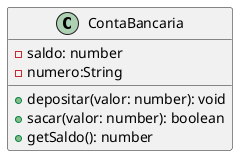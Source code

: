 @startuml

class ContaBancaria{
    -saldo: number
    -numero:String 
    +depositar(valor: number): void 
    +sacar(valor: number): boolean
    +getSaldo(): number 
}

@enduml
